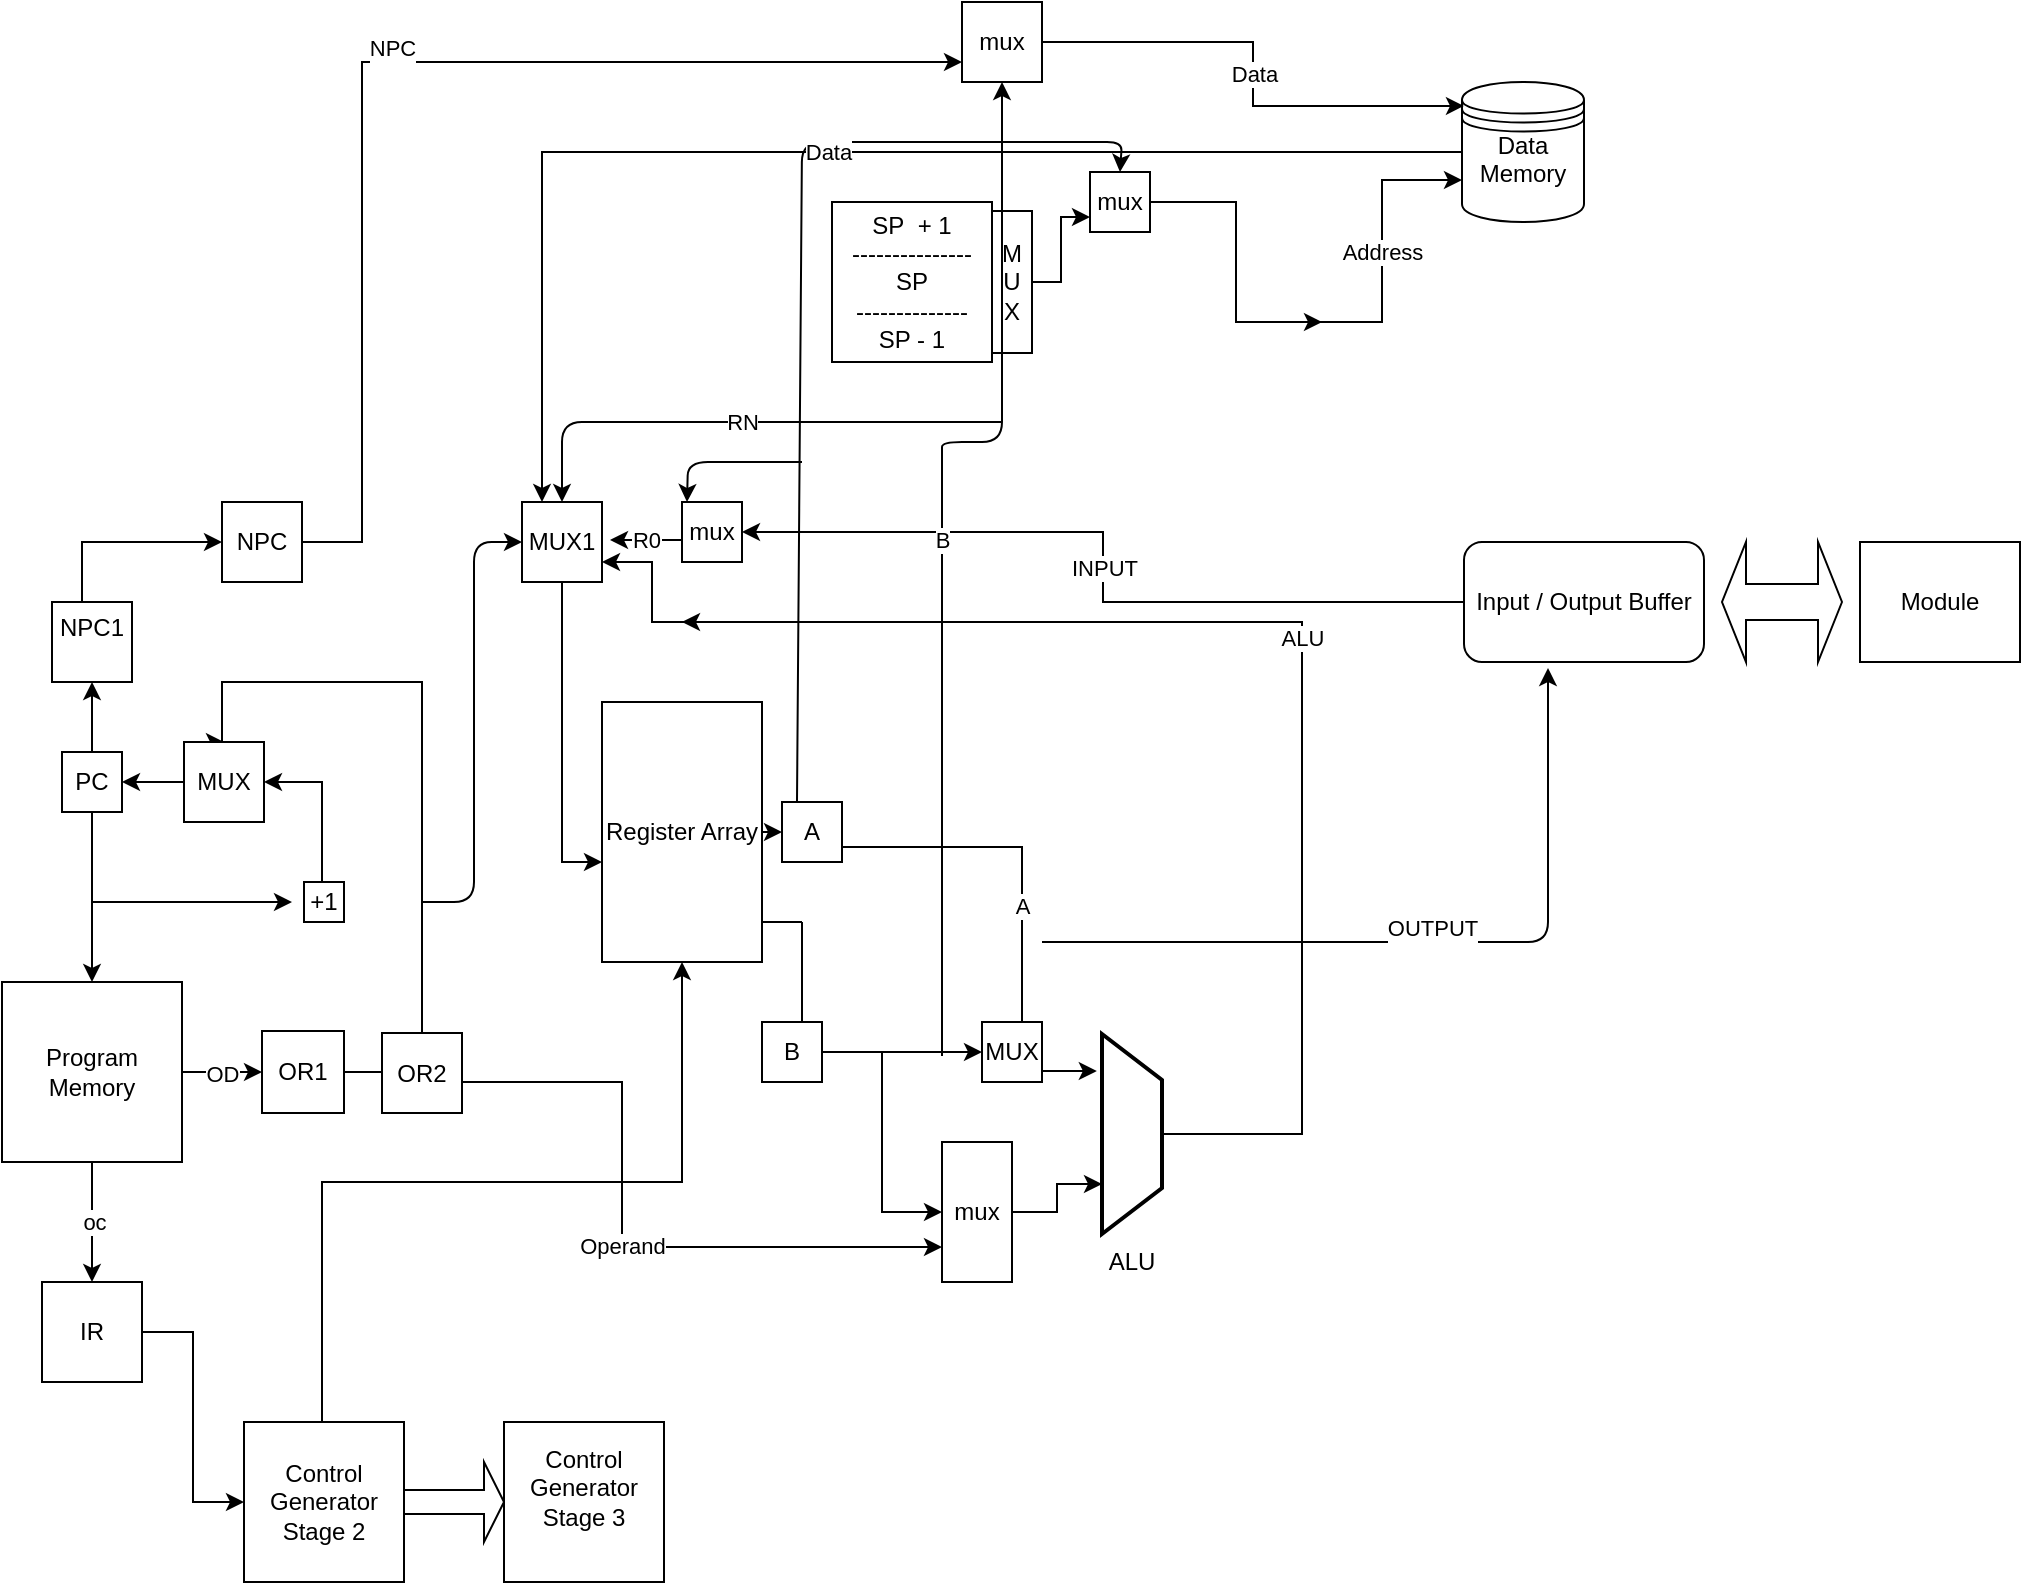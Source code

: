 <mxfile version="12.2.9" type="github" pages="1"><diagram id="y-J3OKZGAx_eKoh8PJRH" name="Page-1"><mxGraphModel dx="946" dy="1751" grid="1" gridSize="10" guides="1" tooltips="1" connect="1" arrows="1" fold="1" page="1" pageScale="1" pageWidth="850" pageHeight="1100" math="0" shadow="0"><root><mxCell id="0"/><mxCell id="1" parent="0"/><mxCell id="5_qDgiSknT7TXWrDsM25-2" value="oc" style="edgeStyle=orthogonalEdgeStyle;rounded=0;orthogonalLoop=1;jettySize=auto;html=1;" parent="1" source="5_qDgiSknT7TXWrDsM25-1" edge="1"><mxGeometry relative="1" as="geometry"><mxPoint x="55" y="290" as="targetPoint"/></mxGeometry></mxCell><mxCell id="5_qDgiSknT7TXWrDsM25-4" value="OD" style="edgeStyle=orthogonalEdgeStyle;rounded=0;orthogonalLoop=1;jettySize=auto;html=1;" parent="1" source="5_qDgiSknT7TXWrDsM25-1" edge="1"><mxGeometry relative="1" as="geometry"><mxPoint x="140" y="185" as="targetPoint"/></mxGeometry></mxCell><mxCell id="5_qDgiSknT7TXWrDsM25-1" value="Program Memory" style="whiteSpace=wrap;html=1;aspect=fixed;" parent="1" vertex="1"><mxGeometry x="10" y="140" width="90" height="90" as="geometry"/></mxCell><mxCell id="5_qDgiSknT7TXWrDsM25-99" style="edgeStyle=elbowEdgeStyle;rounded=0;orthogonalLoop=1;jettySize=auto;html=1;" parent="1" source="5_qDgiSknT7TXWrDsM25-3" target="5_qDgiSknT7TXWrDsM25-96" edge="1"><mxGeometry relative="1" as="geometry"/></mxCell><mxCell id="5_qDgiSknT7TXWrDsM25-3" value="IR" style="whiteSpace=wrap;html=1;aspect=fixed;" parent="1" vertex="1"><mxGeometry x="30" y="290" width="50" height="50" as="geometry"/></mxCell><mxCell id="5_qDgiSknT7TXWrDsM25-7" style="edgeStyle=orthogonalEdgeStyle;rounded=0;orthogonalLoop=1;jettySize=auto;html=1;" parent="1" source="5_qDgiSknT7TXWrDsM25-5" edge="1"><mxGeometry relative="1" as="geometry"><mxPoint x="200" y="185" as="targetPoint"/></mxGeometry></mxCell><mxCell id="5_qDgiSknT7TXWrDsM25-5" value="OR1" style="whiteSpace=wrap;html=1;aspect=fixed;" parent="1" vertex="1"><mxGeometry x="140" y="164.5" width="41" height="41" as="geometry"/></mxCell><mxCell id="5_qDgiSknT7TXWrDsM25-41" style="edgeStyle=orthogonalEdgeStyle;rounded=0;orthogonalLoop=1;jettySize=auto;html=1;entryX=0.5;entryY=0;entryDx=0;entryDy=0;exitX=0.5;exitY=0;exitDx=0;exitDy=0;" parent="1" source="5_qDgiSknT7TXWrDsM25-8" target="5_qDgiSknT7TXWrDsM25-22" edge="1"><mxGeometry relative="1" as="geometry"><mxPoint x="120" y="-10" as="targetPoint"/><mxPoint x="210" y="140" as="sourcePoint"/><Array as="points"><mxPoint x="220" y="-10"/><mxPoint x="120" y="-10"/></Array></mxGeometry></mxCell><mxCell id="5_qDgiSknT7TXWrDsM25-47" value="Operand" style="edgeStyle=orthogonalEdgeStyle;rounded=0;orthogonalLoop=1;jettySize=auto;html=1;entryX=0;entryY=0.75;entryDx=0;entryDy=0;" parent="1" source="5_qDgiSknT7TXWrDsM25-8" target="5_qDgiSknT7TXWrDsM25-37" edge="1"><mxGeometry relative="1" as="geometry"><mxPoint x="320" y="185.5" as="targetPoint"/><Array as="points"><mxPoint x="320" y="190"/><mxPoint x="320" y="273"/></Array></mxGeometry></mxCell><mxCell id="5_qDgiSknT7TXWrDsM25-8" value="OR2" style="whiteSpace=wrap;html=1;aspect=fixed;" parent="1" vertex="1"><mxGeometry x="200" y="165.5" width="40" height="40" as="geometry"/></mxCell><mxCell id="5_qDgiSknT7TXWrDsM25-13" style="edgeStyle=orthogonalEdgeStyle;rounded=0;orthogonalLoop=1;jettySize=auto;html=1;entryX=0.5;entryY=0;entryDx=0;entryDy=0;" parent="1" source="5_qDgiSknT7TXWrDsM25-9" target="5_qDgiSknT7TXWrDsM25-1" edge="1"><mxGeometry relative="1" as="geometry"><Array as="points"><mxPoint x="55" y="80"/><mxPoint x="55" y="80"/></Array></mxGeometry></mxCell><mxCell id="5_qDgiSknT7TXWrDsM25-26" style="edgeStyle=orthogonalEdgeStyle;rounded=0;orthogonalLoop=1;jettySize=auto;html=1;" parent="1" source="Gt0OHWzttw6pj9YLbOPI-11" edge="1"><mxGeometry relative="1" as="geometry"><mxPoint x="120" y="-80" as="targetPoint"/><Array as="points"><mxPoint x="50" y="-80"/></Array></mxGeometry></mxCell><mxCell id="5_qDgiSknT7TXWrDsM25-9" value="PC" style="whiteSpace=wrap;html=1;aspect=fixed;" parent="1" vertex="1"><mxGeometry x="40" y="25" width="30" height="30" as="geometry"/></mxCell><mxCell id="5_qDgiSknT7TXWrDsM25-28" style="edgeStyle=orthogonalEdgeStyle;rounded=0;orthogonalLoop=1;jettySize=auto;html=1;entryX=1;entryY=0.5;entryDx=0;entryDy=0;" parent="1" source="5_qDgiSknT7TXWrDsM25-14" target="5_qDgiSknT7TXWrDsM25-22" edge="1"><mxGeometry relative="1" as="geometry"><mxPoint x="170.5" y="40" as="targetPoint"/><Array as="points"><mxPoint x="170" y="40"/></Array></mxGeometry></mxCell><mxCell id="5_qDgiSknT7TXWrDsM25-14" value="+1" style="whiteSpace=wrap;html=1;aspect=fixed;" parent="1" vertex="1"><mxGeometry x="161" y="90" width="20" height="20" as="geometry"/></mxCell><mxCell id="5_qDgiSknT7TXWrDsM25-42" style="edgeStyle=orthogonalEdgeStyle;rounded=0;orthogonalLoop=1;jettySize=auto;html=1;entryX=1;entryY=0.5;entryDx=0;entryDy=0;" parent="1" source="5_qDgiSknT7TXWrDsM25-22" target="5_qDgiSknT7TXWrDsM25-9" edge="1"><mxGeometry relative="1" as="geometry"/></mxCell><mxCell id="5_qDgiSknT7TXWrDsM25-22" value="MUX" style="whiteSpace=wrap;html=1;aspect=fixed;" parent="1" vertex="1"><mxGeometry x="101" y="20" width="40" height="40" as="geometry"/></mxCell><mxCell id="5_qDgiSknT7TXWrDsM25-31" value="" style="endArrow=classic;html=1;" parent="1" edge="1"><mxGeometry width="50" height="50" relative="1" as="geometry"><mxPoint x="55" y="100" as="sourcePoint"/><mxPoint x="155" y="100" as="targetPoint"/></mxGeometry></mxCell><mxCell id="5_qDgiSknT7TXWrDsM25-60" value="&lt;div&gt;ALU&lt;/div&gt;" style="edgeStyle=elbowEdgeStyle;rounded=0;orthogonalLoop=1;jettySize=auto;html=1;" parent="1" source="5_qDgiSknT7TXWrDsM25-32" edge="1"><mxGeometry relative="1" as="geometry"><mxPoint x="350" y="-40" as="targetPoint"/><Array as="points"><mxPoint x="660" y="90"/><mxPoint x="350" y="-50"/></Array></mxGeometry></mxCell><mxCell id="5_qDgiSknT7TXWrDsM25-32" value="ALU" style="verticalLabelPosition=bottom;verticalAlign=top;html=1;strokeWidth=2;shape=trapezoid;perimeter=trapezoidPerimeter;whiteSpace=wrap;size=0.23;arcSize=10;flipV=1;direction=south;" parent="1" vertex="1"><mxGeometry x="560" y="166" width="30" height="100" as="geometry"/></mxCell><mxCell id="5_qDgiSknT7TXWrDsM25-56" value="&lt;div&gt;A&lt;br&gt;&lt;/div&gt;" style="edgeStyle=elbowEdgeStyle;rounded=0;orthogonalLoop=1;jettySize=auto;html=1;entryX=0.815;entryY=1.086;entryDx=0;entryDy=0;entryPerimeter=0;exitX=1;exitY=0.75;exitDx=0;exitDy=0;" parent="1" source="Gt0OHWzttw6pj9YLbOPI-4" target="5_qDgiSknT7TXWrDsM25-32" edge="1"><mxGeometry relative="1" as="geometry"><mxPoint x="530" y="65" as="targetPoint"/><Array as="points"><mxPoint x="520" y="80"/><mxPoint x="520" y="70"/><mxPoint x="520" y="70"/><mxPoint x="530" y="60"/></Array><mxPoint x="470" y="60" as="sourcePoint"/></mxGeometry></mxCell><mxCell id="5_qDgiSknT7TXWrDsM25-61" style="edgeStyle=elbowEdgeStyle;rounded=0;orthogonalLoop=1;jettySize=auto;html=1;entryX=1;entryY=0.75;entryDx=0;entryDy=0;" parent="1" target="5_qDgiSknT7TXWrDsM25-91" edge="1"><mxGeometry relative="1" as="geometry"><mxPoint x="360" y="-40" as="sourcePoint"/></mxGeometry></mxCell><mxCell id="5_qDgiSknT7TXWrDsM25-34" value="Register Array" style="rounded=0;whiteSpace=wrap;html=1;" parent="1" vertex="1"><mxGeometry x="310" width="80" height="130" as="geometry"/></mxCell><mxCell id="5_qDgiSknT7TXWrDsM25-58" style="edgeStyle=elbowEdgeStyle;rounded=0;orthogonalLoop=1;jettySize=auto;html=1;entryX=0.75;entryY=1;entryDx=0;entryDy=0;" parent="1" source="5_qDgiSknT7TXWrDsM25-37" target="5_qDgiSknT7TXWrDsM25-32" edge="1"><mxGeometry relative="1" as="geometry"/></mxCell><mxCell id="5_qDgiSknT7TXWrDsM25-37" value="mux" style="rounded=0;whiteSpace=wrap;html=1;" parent="1" vertex="1"><mxGeometry x="480" y="220" width="35" height="70" as="geometry"/></mxCell><mxCell id="5_qDgiSknT7TXWrDsM25-83" value="&lt;div&gt;NPC&lt;/div&gt;&lt;div&gt;&lt;br&gt;&lt;/div&gt;" style="edgeStyle=elbowEdgeStyle;rounded=0;orthogonalLoop=1;jettySize=auto;html=1;entryX=0;entryY=0.75;entryDx=0;entryDy=0;" parent="1" source="5_qDgiSknT7TXWrDsM25-39" target="5_qDgiSknT7TXWrDsM25-80" edge="1"><mxGeometry relative="1" as="geometry"><Array as="points"><mxPoint x="190" y="-110"/></Array></mxGeometry></mxCell><mxCell id="5_qDgiSknT7TXWrDsM25-39" value="NPC" style="whiteSpace=wrap;html=1;aspect=fixed;" parent="1" vertex="1"><mxGeometry x="120" y="-100" width="40" height="40" as="geometry"/></mxCell><mxCell id="5_qDgiSknT7TXWrDsM25-69" style="edgeStyle=elbowEdgeStyle;rounded=0;orthogonalLoop=1;jettySize=auto;html=1;entryX=0;entryY=0.75;entryDx=0;entryDy=0;exitX=0.5;exitY=0;exitDx=0;exitDy=0;" parent="1" source="5_qDgiSknT7TXWrDsM25-77" target="5_qDgiSknT7TXWrDsM25-62" edge="1"><mxGeometry relative="1" as="geometry"><mxPoint x="530" y="-210" as="sourcePoint"/></mxGeometry></mxCell><mxCell id="5_qDgiSknT7TXWrDsM25-43" value="&lt;div&gt;SP&amp;nbsp; + 1&lt;/div&gt;&lt;div&gt;---------------&lt;br&gt;&lt;/div&gt;&lt;div&gt;SP&lt;/div&gt;&lt;div&gt;--------------&lt;/div&gt;&lt;div&gt;SP - 1&lt;br&gt;&lt;/div&gt;" style="whiteSpace=wrap;html=1;aspect=fixed;" parent="1" vertex="1"><mxGeometry x="425" y="-250" width="80" height="80" as="geometry"/></mxCell><mxCell id="5_qDgiSknT7TXWrDsM25-57" value="" style="endArrow=none;html=1;" parent="1" edge="1"><mxGeometry width="50" height="50" relative="1" as="geometry"><mxPoint x="390" y="110" as="sourcePoint"/><mxPoint x="410" y="110" as="targetPoint"/></mxGeometry></mxCell><mxCell id="5_qDgiSknT7TXWrDsM25-88" style="edgeStyle=elbowEdgeStyle;rounded=0;orthogonalLoop=1;jettySize=auto;html=1;" parent="1" source="5_qDgiSknT7TXWrDsM25-62" edge="1"><mxGeometry relative="1" as="geometry"><mxPoint x="670" y="-190" as="targetPoint"/></mxGeometry></mxCell><mxCell id="5_qDgiSknT7TXWrDsM25-62" value="mux" style="whiteSpace=wrap;html=1;aspect=fixed;" parent="1" vertex="1"><mxGeometry x="554" y="-265" width="30" height="30" as="geometry"/></mxCell><mxCell id="5_qDgiSknT7TXWrDsM25-70" value="" style="endArrow=classic;html=1;entryX=0.5;entryY=0;entryDx=0;entryDy=0;exitX=0.25;exitY=0;exitDx=0;exitDy=0;" parent="1" target="5_qDgiSknT7TXWrDsM25-62" edge="1" source="Gt0OHWzttw6pj9YLbOPI-4"><mxGeometry width="50" height="50" relative="1" as="geometry"><mxPoint x="415" y="35" as="sourcePoint"/><mxPoint x="575" y="-280" as="targetPoint"/><Array as="points"><mxPoint x="410" y="-280"/><mxPoint x="545" y="-280"/><mxPoint x="570" y="-280"/></Array></mxGeometry></mxCell><mxCell id="Gt0OHWzttw6pj9YLbOPI-10" value="Data" style="edgeStyle=orthogonalEdgeStyle;rounded=0;orthogonalLoop=1;jettySize=auto;html=1;entryX=0.25;entryY=0;entryDx=0;entryDy=0;" edge="1" parent="1" source="5_qDgiSknT7TXWrDsM25-72" target="5_qDgiSknT7TXWrDsM25-91"><mxGeometry relative="1" as="geometry"/></mxCell><mxCell id="5_qDgiSknT7TXWrDsM25-72" value="&lt;div&gt;Data Memory&lt;/div&gt;&lt;div&gt;&lt;br&gt;&lt;/div&gt;" style="shape=datastore;whiteSpace=wrap;html=1;" parent="1" vertex="1"><mxGeometry x="740" y="-310" width="61" height="70" as="geometry"/></mxCell><mxCell id="5_qDgiSknT7TXWrDsM25-77" value="&lt;div&gt;M&lt;/div&gt;&lt;div&gt;U&lt;/div&gt;&lt;div&gt;X&lt;br&gt;&lt;/div&gt;" style="rounded=0;whiteSpace=wrap;html=1;direction=south;" parent="1" vertex="1"><mxGeometry x="505" y="-245.5" width="20" height="71" as="geometry"/></mxCell><mxCell id="5_qDgiSknT7TXWrDsM25-86" value="Data" style="edgeStyle=elbowEdgeStyle;rounded=0;orthogonalLoop=1;jettySize=auto;html=1;entryX=0.016;entryY=0.171;entryDx=0;entryDy=0;entryPerimeter=0;" parent="1" source="5_qDgiSknT7TXWrDsM25-80" target="5_qDgiSknT7TXWrDsM25-72" edge="1"><mxGeometry relative="1" as="geometry"/></mxCell><mxCell id="5_qDgiSknT7TXWrDsM25-80" value="mux" style="whiteSpace=wrap;html=1;aspect=fixed;" parent="1" vertex="1"><mxGeometry x="490" y="-350" width="40" height="40" as="geometry"/></mxCell><mxCell id="5_qDgiSknT7TXWrDsM25-85" value="" style="endArrow=classic;html=1;" parent="1" edge="1"><mxGeometry width="50" height="50" relative="1" as="geometry"><mxPoint x="410" y="110" as="sourcePoint"/><mxPoint x="410" y="170" as="targetPoint"/></mxGeometry></mxCell><mxCell id="5_qDgiSknT7TXWrDsM25-90" value="Address" style="edgeStyle=elbowEdgeStyle;rounded=0;orthogonalLoop=1;jettySize=auto;html=1;entryX=0;entryY=0.7;entryDx=0;entryDy=0;" parent="1" target="5_qDgiSknT7TXWrDsM25-72" edge="1"><mxGeometry relative="1" as="geometry"><mxPoint x="660" y="-190" as="sourcePoint"/></mxGeometry></mxCell><mxCell id="5_qDgiSknT7TXWrDsM25-95" style="edgeStyle=elbowEdgeStyle;rounded=0;orthogonalLoop=1;jettySize=auto;html=1;" parent="1" source="5_qDgiSknT7TXWrDsM25-91" target="5_qDgiSknT7TXWrDsM25-34" edge="1"><mxGeometry relative="1" as="geometry"><mxPoint x="290" y="80" as="targetPoint"/><Array as="points"><mxPoint x="290" y="80"/></Array></mxGeometry></mxCell><mxCell id="5_qDgiSknT7TXWrDsM25-91" value="MUX1" style="whiteSpace=wrap;html=1;aspect=fixed;" parent="1" vertex="1"><mxGeometry x="270" y="-100" width="40" height="40" as="geometry"/></mxCell><mxCell id="5_qDgiSknT7TXWrDsM25-92" value="R0" style="endArrow=classic;html=1;entryX=1;entryY=0.5;entryDx=0;entryDy=0;" parent="1" edge="1"><mxGeometry width="50" height="50" relative="1" as="geometry"><mxPoint x="350" y="-81" as="sourcePoint"/><mxPoint x="314" y="-81" as="targetPoint"/></mxGeometry></mxCell><mxCell id="5_qDgiSknT7TXWrDsM25-93" value="RN" style="endArrow=classic;html=1;entryX=0.5;entryY=0;entryDx=0;entryDy=0;" parent="1" target="5_qDgiSknT7TXWrDsM25-91" edge="1"><mxGeometry width="50" height="50" relative="1" as="geometry"><mxPoint x="510" y="-140" as="sourcePoint"/><mxPoint x="400" y="-140" as="targetPoint"/><Array as="points"><mxPoint x="290" y="-140"/></Array></mxGeometry></mxCell><mxCell id="5_qDgiSknT7TXWrDsM25-94" value="" style="endArrow=classic;html=1;" parent="1" target="5_qDgiSknT7TXWrDsM25-91" edge="1"><mxGeometry width="50" height="50" relative="1" as="geometry"><mxPoint x="220" y="100" as="sourcePoint"/><mxPoint x="246" y="-80" as="targetPoint"/><Array as="points"><mxPoint x="246" y="100"/><mxPoint x="246" y="30"/><mxPoint x="246" y="-20"/><mxPoint x="246" y="-80"/></Array></mxGeometry></mxCell><mxCell id="Gt0OHWzttw6pj9YLbOPI-15" style="edgeStyle=orthogonalEdgeStyle;rounded=0;orthogonalLoop=1;jettySize=auto;html=1;entryX=0.5;entryY=1;entryDx=0;entryDy=0;" edge="1" parent="1" source="5_qDgiSknT7TXWrDsM25-96" target="5_qDgiSknT7TXWrDsM25-34"><mxGeometry relative="1" as="geometry"><mxPoint x="171" y="240" as="targetPoint"/><Array as="points"><mxPoint x="170" y="240"/><mxPoint x="350" y="240"/></Array></mxGeometry></mxCell><mxCell id="5_qDgiSknT7TXWrDsM25-96" value="&lt;div&gt;Control Generator&lt;/div&gt;&lt;div&gt;Stage 2 &lt;br&gt;&lt;/div&gt;" style="whiteSpace=wrap;html=1;aspect=fixed;" parent="1" vertex="1"><mxGeometry x="131" y="360" width="80" height="80" as="geometry"/></mxCell><mxCell id="5_qDgiSknT7TXWrDsM25-103" value="INPUT" style="edgeStyle=elbowEdgeStyle;rounded=0;orthogonalLoop=1;jettySize=auto;html=1;entryX=1;entryY=0.5;entryDx=0;entryDy=0;" parent="1" source="5_qDgiSknT7TXWrDsM25-97" target="5_qDgiSknT7TXWrDsM25-102" edge="1"><mxGeometry relative="1" as="geometry"/></mxCell><mxCell id="5_qDgiSknT7TXWrDsM25-97" value="Input / Output Buffer" style="rounded=1;whiteSpace=wrap;html=1;" parent="1" vertex="1"><mxGeometry x="741" y="-80" width="120" height="60" as="geometry"/></mxCell><mxCell id="5_qDgiSknT7TXWrDsM25-98" value="" style="shape=doubleArrow;direction=west;whiteSpace=wrap;html=1;" parent="1" vertex="1"><mxGeometry x="870" y="-80" width="60" height="60" as="geometry"/></mxCell><mxCell id="5_qDgiSknT7TXWrDsM25-100" value="" style="shape=singleArrow;whiteSpace=wrap;html=1;" parent="1" vertex="1"><mxGeometry x="211" y="380" width="50" height="40" as="geometry"/></mxCell><mxCell id="5_qDgiSknT7TXWrDsM25-101" value="&lt;div&gt;Control Generator &lt;br&gt;&lt;/div&gt;&lt;div&gt;Stage 3&lt;/div&gt;&lt;div&gt;&lt;br&gt;&lt;/div&gt;" style="whiteSpace=wrap;html=1;aspect=fixed;" parent="1" vertex="1"><mxGeometry x="261" y="360" width="80" height="80" as="geometry"/></mxCell><mxCell id="5_qDgiSknT7TXWrDsM25-102" value="mux" style="whiteSpace=wrap;html=1;aspect=fixed;" parent="1" vertex="1"><mxGeometry x="350" y="-100" width="30" height="30" as="geometry"/></mxCell><mxCell id="5_qDgiSknT7TXWrDsM25-104" value="" style="endArrow=classic;html=1;entryX=0.25;entryY=0;entryDx=0;entryDy=0;" parent="1" edge="1"><mxGeometry width="50" height="50" relative="1" as="geometry"><mxPoint x="410" y="-120" as="sourcePoint"/><mxPoint x="352.5" y="-100" as="targetPoint"/><Array as="points"><mxPoint x="353" y="-120"/></Array></mxGeometry></mxCell><mxCell id="5_qDgiSknT7TXWrDsM25-105" value="&lt;div&gt;Module&lt;/div&gt;" style="rounded=0;whiteSpace=wrap;html=1;" parent="1" vertex="1"><mxGeometry x="939" y="-80" width="80" height="60" as="geometry"/></mxCell><mxCell id="5_qDgiSknT7TXWrDsM25-106" value="&lt;div&gt;OUTPUT&lt;/div&gt;&lt;div&gt;&lt;br&gt;&lt;/div&gt;" style="endArrow=classic;html=1;entryX=0.35;entryY=1.05;entryDx=0;entryDy=0;entryPerimeter=0;" parent="1" target="5_qDgiSknT7TXWrDsM25-97" edge="1"><mxGeometry width="50" height="50" relative="1" as="geometry"><mxPoint x="530" y="120" as="sourcePoint"/><mxPoint x="790" y="120" as="targetPoint"/><Array as="points"><mxPoint x="783" y="120"/></Array></mxGeometry></mxCell><mxCell id="Gt0OHWzttw6pj9YLbOPI-3" style="edgeStyle=orthogonalEdgeStyle;rounded=0;orthogonalLoop=1;jettySize=auto;html=1;entryX=0;entryY=0.5;entryDx=0;entryDy=0;" edge="1" parent="1" source="Gt0OHWzttw6pj9YLbOPI-1" target="5_qDgiSknT7TXWrDsM25-37"><mxGeometry relative="1" as="geometry"/></mxCell><mxCell id="Gt0OHWzttw6pj9YLbOPI-9" value="" style="edgeStyle=orthogonalEdgeStyle;rounded=0;orthogonalLoop=1;jettySize=auto;html=1;" edge="1" parent="1" source="Gt0OHWzttw6pj9YLbOPI-1" target="Gt0OHWzttw6pj9YLbOPI-8"><mxGeometry relative="1" as="geometry"/></mxCell><mxCell id="Gt0OHWzttw6pj9YLbOPI-1" value="B" style="whiteSpace=wrap;html=1;aspect=fixed;" vertex="1" parent="1"><mxGeometry x="390" y="160" width="30" height="30" as="geometry"/></mxCell><mxCell id="Gt0OHWzttw6pj9YLbOPI-8" value="MUX" style="whiteSpace=wrap;html=1;aspect=fixed;" vertex="1" parent="1"><mxGeometry x="500" y="160" width="30" height="30" as="geometry"/></mxCell><mxCell id="Gt0OHWzttw6pj9YLbOPI-4" value="A" style="whiteSpace=wrap;html=1;aspect=fixed;" vertex="1" parent="1"><mxGeometry x="400" y="50" width="30" height="30" as="geometry"/></mxCell><mxCell id="Gt0OHWzttw6pj9YLbOPI-11" value="&lt;div&gt;NPC1&lt;/div&gt;&lt;div&gt;&lt;br&gt;&lt;/div&gt;" style="whiteSpace=wrap;html=1;aspect=fixed;" vertex="1" parent="1"><mxGeometry x="35" y="-50" width="40" height="40" as="geometry"/></mxCell><mxCell id="Gt0OHWzttw6pj9YLbOPI-12" style="edgeStyle=orthogonalEdgeStyle;rounded=0;orthogonalLoop=1;jettySize=auto;html=1;" edge="1" parent="1" source="5_qDgiSknT7TXWrDsM25-9" target="Gt0OHWzttw6pj9YLbOPI-11"><mxGeometry relative="1" as="geometry"><mxPoint x="120" y="-80" as="targetPoint"/><Array as="points"/><mxPoint x="50" y="25" as="sourcePoint"/></mxGeometry></mxCell><mxCell id="Gt0OHWzttw6pj9YLbOPI-13" value="" style="endArrow=classic;html=1;exitX=1;exitY=0.5;exitDx=0;exitDy=0;entryX=0;entryY=0.5;entryDx=0;entryDy=0;" edge="1" parent="1" source="5_qDgiSknT7TXWrDsM25-34" target="Gt0OHWzttw6pj9YLbOPI-4"><mxGeometry width="50" height="50" relative="1" as="geometry"><mxPoint x="370" y="80" as="sourcePoint"/><mxPoint x="420" y="30" as="targetPoint"/></mxGeometry></mxCell><mxCell id="Gt0OHWzttw6pj9YLbOPI-14" value="B" style="endArrow=classic;html=1;entryX=0.5;entryY=1;entryDx=0;entryDy=0;" edge="1" parent="1" target="5_qDgiSknT7TXWrDsM25-80"><mxGeometry width="50" height="50" relative="1" as="geometry"><mxPoint x="480" y="177" as="sourcePoint"/><mxPoint x="600" y="-180" as="targetPoint"/><Array as="points"><mxPoint x="480" y="-120"/><mxPoint x="480" y="-130"/><mxPoint x="510" y="-130"/></Array></mxGeometry></mxCell></root></mxGraphModel></diagram></mxfile>